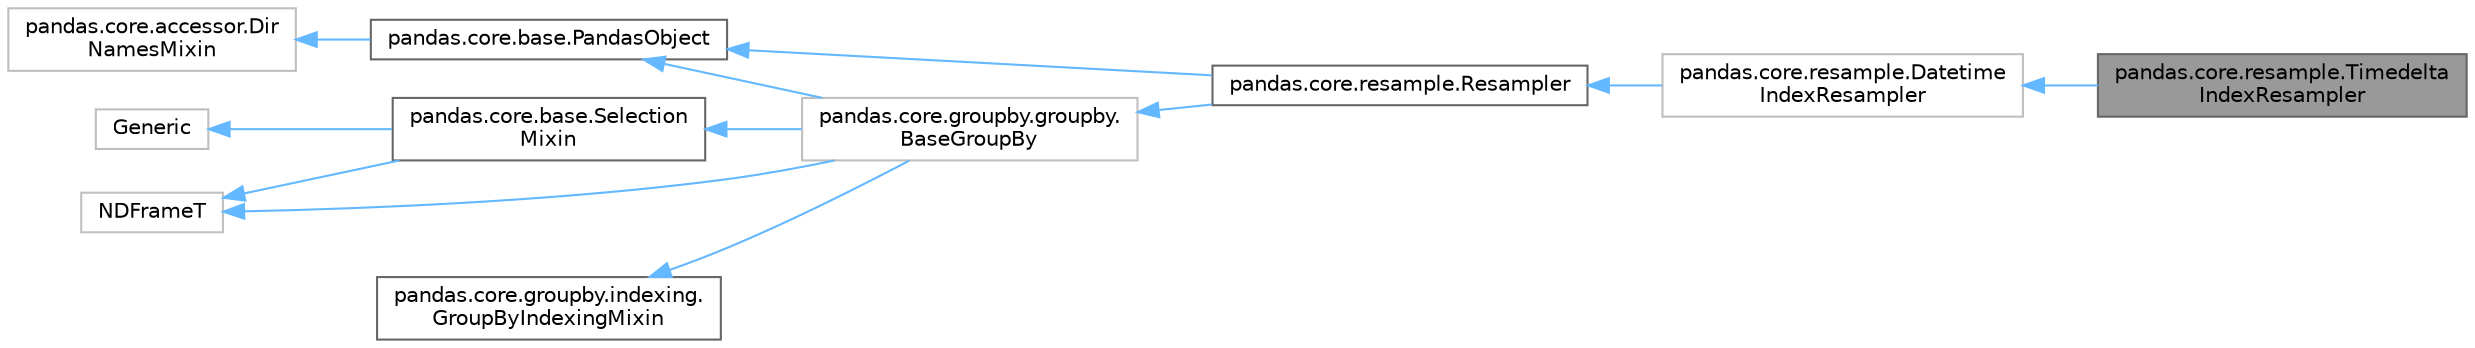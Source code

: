 digraph "pandas.core.resample.TimedeltaIndexResampler"
{
 // LATEX_PDF_SIZE
  bgcolor="transparent";
  edge [fontname=Helvetica,fontsize=10,labelfontname=Helvetica,labelfontsize=10];
  node [fontname=Helvetica,fontsize=10,shape=box,height=0.2,width=0.4];
  rankdir="LR";
  Node1 [id="Node000001",label="pandas.core.resample.Timedelta\lIndexResampler",height=0.2,width=0.4,color="gray40", fillcolor="grey60", style="filled", fontcolor="black",tooltip=" "];
  Node2 -> Node1 [id="edge1_Node000001_Node000002",dir="back",color="steelblue1",style="solid",tooltip=" "];
  Node2 [id="Node000002",label="pandas.core.resample.Datetime\lIndexResampler",height=0.2,width=0.4,color="grey75", fillcolor="white", style="filled",URL="$d8/d55/classpandas_1_1core_1_1resample_1_1DatetimeIndexResampler.html",tooltip=" "];
  Node3 -> Node2 [id="edge2_Node000002_Node000003",dir="back",color="steelblue1",style="solid",tooltip=" "];
  Node3 [id="Node000003",label="pandas.core.resample.Resampler",height=0.2,width=0.4,color="gray40", fillcolor="white", style="filled",URL="$d4/d59/classpandas_1_1core_1_1resample_1_1Resampler.html",tooltip=" "];
  Node4 -> Node3 [id="edge3_Node000003_Node000004",dir="back",color="steelblue1",style="solid",tooltip=" "];
  Node4 [id="Node000004",label="pandas.core.groupby.groupby.\lBaseGroupBy",height=0.2,width=0.4,color="grey75", fillcolor="white", style="filled",URL="$d2/d90/classpandas_1_1core_1_1groupby_1_1groupby_1_1BaseGroupBy.html",tooltip=" "];
  Node5 -> Node4 [id="edge4_Node000004_Node000005",dir="back",color="steelblue1",style="solid",tooltip=" "];
  Node5 [id="Node000005",label="pandas.core.base.PandasObject",height=0.2,width=0.4,color="gray40", fillcolor="white", style="filled",URL="$d9/d19/classpandas_1_1core_1_1base_1_1PandasObject.html",tooltip=" "];
  Node6 -> Node5 [id="edge5_Node000005_Node000006",dir="back",color="steelblue1",style="solid",tooltip=" "];
  Node6 [id="Node000006",label="pandas.core.accessor.Dir\lNamesMixin",height=0.2,width=0.4,color="grey75", fillcolor="white", style="filled",URL="$df/dd9/classpandas_1_1core_1_1accessor_1_1DirNamesMixin.html",tooltip=" "];
  Node7 -> Node4 [id="edge6_Node000004_Node000007",dir="back",color="steelblue1",style="solid",tooltip=" "];
  Node7 [id="Node000007",label="pandas.core.base.Selection\lMixin",height=0.2,width=0.4,color="gray40", fillcolor="white", style="filled",URL="$d8/d8c/classpandas_1_1core_1_1base_1_1SelectionMixin.html",tooltip=" "];
  Node8 -> Node7 [id="edge7_Node000007_Node000008",dir="back",color="steelblue1",style="solid",tooltip=" "];
  Node8 [id="Node000008",label="Generic",height=0.2,width=0.4,color="grey75", fillcolor="white", style="filled",URL="$d7/d8b/classGeneric.html",tooltip=" "];
  Node9 -> Node7 [id="edge8_Node000007_Node000009",dir="back",color="steelblue1",style="solid",tooltip=" "];
  Node9 [id="Node000009",label="NDFrameT",height=0.2,width=0.4,color="grey75", fillcolor="white", style="filled",URL="$d9/ddf/classNDFrameT.html",tooltip=" "];
  Node9 -> Node4 [id="edge9_Node000004_Node000009",dir="back",color="steelblue1",style="solid",tooltip=" "];
  Node10 -> Node4 [id="edge10_Node000004_Node000010",dir="back",color="steelblue1",style="solid",tooltip=" "];
  Node10 [id="Node000010",label="pandas.core.groupby.indexing.\lGroupByIndexingMixin",height=0.2,width=0.4,color="gray40", fillcolor="white", style="filled",URL="$da/d55/classpandas_1_1core_1_1groupby_1_1indexing_1_1GroupByIndexingMixin.html",tooltip=" "];
  Node5 -> Node3 [id="edge11_Node000003_Node000005",dir="back",color="steelblue1",style="solid",tooltip=" "];
}
